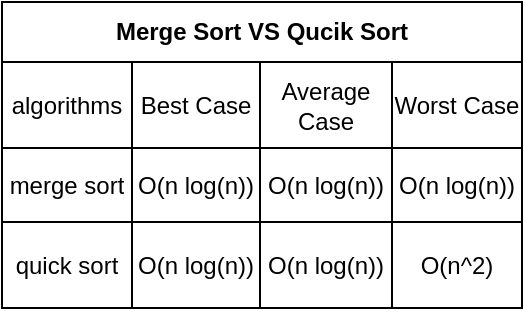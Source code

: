 <mxfile version="13.10.1" type="device"><diagram id="TNNny2AWmJm2jPrjMpxh" name="Page-1"><mxGraphModel dx="1038" dy="580" grid="1" gridSize="10" guides="1" tooltips="1" connect="1" arrows="1" fold="1" page="1" pageScale="1" pageWidth="850" pageHeight="1100" math="0" shadow="0"><root><mxCell id="0"/><mxCell id="1" parent="0"/><mxCell id="mL1I-Hu_BuVMvKbxI1hJ-1" value="Merge Sort VS Qucik Sort" style="shape=table;html=1;whiteSpace=wrap;startSize=30;container=1;collapsible=0;childLayout=tableLayout;fontStyle=1;align=center;" vertex="1" parent="1"><mxGeometry x="330" y="220" width="260" height="153" as="geometry"/></mxCell><mxCell id="mL1I-Hu_BuVMvKbxI1hJ-2" value="" style="shape=partialRectangle;html=1;whiteSpace=wrap;collapsible=0;dropTarget=0;pointerEvents=0;fillColor=none;top=0;left=0;bottom=0;right=0;points=[[0,0.5],[1,0.5]];portConstraint=eastwest;" vertex="1" parent="mL1I-Hu_BuVMvKbxI1hJ-1"><mxGeometry y="30" width="260" height="43" as="geometry"/></mxCell><mxCell id="mL1I-Hu_BuVMvKbxI1hJ-3" value="algorithms" style="shape=partialRectangle;html=1;whiteSpace=wrap;connectable=0;fillColor=none;top=0;left=0;bottom=0;right=0;overflow=hidden;" vertex="1" parent="mL1I-Hu_BuVMvKbxI1hJ-2"><mxGeometry width="65" height="43" as="geometry"/></mxCell><mxCell id="mL1I-Hu_BuVMvKbxI1hJ-4" value="Best Case" style="shape=partialRectangle;html=1;whiteSpace=wrap;connectable=0;fillColor=none;top=0;left=0;bottom=0;right=0;overflow=hidden;" vertex="1" parent="mL1I-Hu_BuVMvKbxI1hJ-2"><mxGeometry x="65" width="64" height="43" as="geometry"/></mxCell><mxCell id="mL1I-Hu_BuVMvKbxI1hJ-5" value="Average Case" style="shape=partialRectangle;html=1;whiteSpace=wrap;connectable=0;fillColor=none;top=0;left=0;bottom=0;right=0;overflow=hidden;" vertex="1" parent="mL1I-Hu_BuVMvKbxI1hJ-2"><mxGeometry x="129" width="66" height="43" as="geometry"/></mxCell><mxCell id="mL1I-Hu_BuVMvKbxI1hJ-22" value="Worst Case" style="shape=partialRectangle;html=1;whiteSpace=wrap;connectable=0;fillColor=none;top=0;left=0;bottom=0;right=0;overflow=hidden;" vertex="1" parent="mL1I-Hu_BuVMvKbxI1hJ-2"><mxGeometry x="195" width="65" height="43" as="geometry"/></mxCell><mxCell id="mL1I-Hu_BuVMvKbxI1hJ-6" value="" style="shape=partialRectangle;html=1;whiteSpace=wrap;collapsible=0;dropTarget=0;pointerEvents=0;fillColor=none;top=0;left=0;bottom=0;right=0;points=[[0,0.5],[1,0.5]];portConstraint=eastwest;" vertex="1" parent="mL1I-Hu_BuVMvKbxI1hJ-1"><mxGeometry y="73" width="260" height="37" as="geometry"/></mxCell><mxCell id="mL1I-Hu_BuVMvKbxI1hJ-7" value="merge sort" style="shape=partialRectangle;html=1;whiteSpace=wrap;connectable=0;fillColor=none;top=0;left=0;bottom=0;right=0;overflow=hidden;" vertex="1" parent="mL1I-Hu_BuVMvKbxI1hJ-6"><mxGeometry width="65" height="37" as="geometry"/></mxCell><mxCell id="mL1I-Hu_BuVMvKbxI1hJ-8" value="O(n log(n))" style="shape=partialRectangle;html=1;whiteSpace=wrap;connectable=0;fillColor=none;top=0;left=0;bottom=0;right=0;overflow=hidden;" vertex="1" parent="mL1I-Hu_BuVMvKbxI1hJ-6"><mxGeometry x="65" width="64" height="37" as="geometry"/></mxCell><mxCell id="mL1I-Hu_BuVMvKbxI1hJ-9" value="&lt;span&gt;O(n log(n))&lt;/span&gt;" style="shape=partialRectangle;html=1;whiteSpace=wrap;connectable=0;fillColor=none;top=0;left=0;bottom=0;right=0;overflow=hidden;" vertex="1" parent="mL1I-Hu_BuVMvKbxI1hJ-6"><mxGeometry x="129" width="66" height="37" as="geometry"/></mxCell><mxCell id="mL1I-Hu_BuVMvKbxI1hJ-23" value="&lt;span&gt;O(n log(n))&lt;/span&gt;" style="shape=partialRectangle;html=1;whiteSpace=wrap;connectable=0;fillColor=none;top=0;left=0;bottom=0;right=0;overflow=hidden;" vertex="1" parent="mL1I-Hu_BuVMvKbxI1hJ-6"><mxGeometry x="195" width="65" height="37" as="geometry"/></mxCell><mxCell id="mL1I-Hu_BuVMvKbxI1hJ-10" value="" style="shape=partialRectangle;html=1;whiteSpace=wrap;collapsible=0;dropTarget=0;pointerEvents=0;fillColor=none;top=0;left=0;bottom=0;right=0;points=[[0,0.5],[1,0.5]];portConstraint=eastwest;" vertex="1" parent="mL1I-Hu_BuVMvKbxI1hJ-1"><mxGeometry y="110" width="260" height="43" as="geometry"/></mxCell><mxCell id="mL1I-Hu_BuVMvKbxI1hJ-11" value="quick sort" style="shape=partialRectangle;html=1;whiteSpace=wrap;connectable=0;fillColor=none;top=0;left=0;bottom=0;right=0;overflow=hidden;" vertex="1" parent="mL1I-Hu_BuVMvKbxI1hJ-10"><mxGeometry width="65" height="43" as="geometry"/></mxCell><mxCell id="mL1I-Hu_BuVMvKbxI1hJ-12" value="&lt;span&gt;O(n log(n))&lt;/span&gt;" style="shape=partialRectangle;html=1;whiteSpace=wrap;connectable=0;fillColor=none;top=0;left=0;bottom=0;right=0;overflow=hidden;" vertex="1" parent="mL1I-Hu_BuVMvKbxI1hJ-10"><mxGeometry x="65" width="64" height="43" as="geometry"/></mxCell><mxCell id="mL1I-Hu_BuVMvKbxI1hJ-13" value="&lt;span&gt;O(n log(n))&lt;/span&gt;" style="shape=partialRectangle;html=1;whiteSpace=wrap;connectable=0;fillColor=none;top=0;left=0;bottom=0;right=0;overflow=hidden;" vertex="1" parent="mL1I-Hu_BuVMvKbxI1hJ-10"><mxGeometry x="129" width="66" height="43" as="geometry"/></mxCell><mxCell id="mL1I-Hu_BuVMvKbxI1hJ-24" value="&lt;span&gt;O(n^2)&lt;/span&gt;" style="shape=partialRectangle;html=1;whiteSpace=wrap;connectable=0;fillColor=none;top=0;left=0;bottom=0;right=0;overflow=hidden;" vertex="1" parent="mL1I-Hu_BuVMvKbxI1hJ-10"><mxGeometry x="195" width="65" height="43" as="geometry"/></mxCell></root></mxGraphModel></diagram></mxfile>